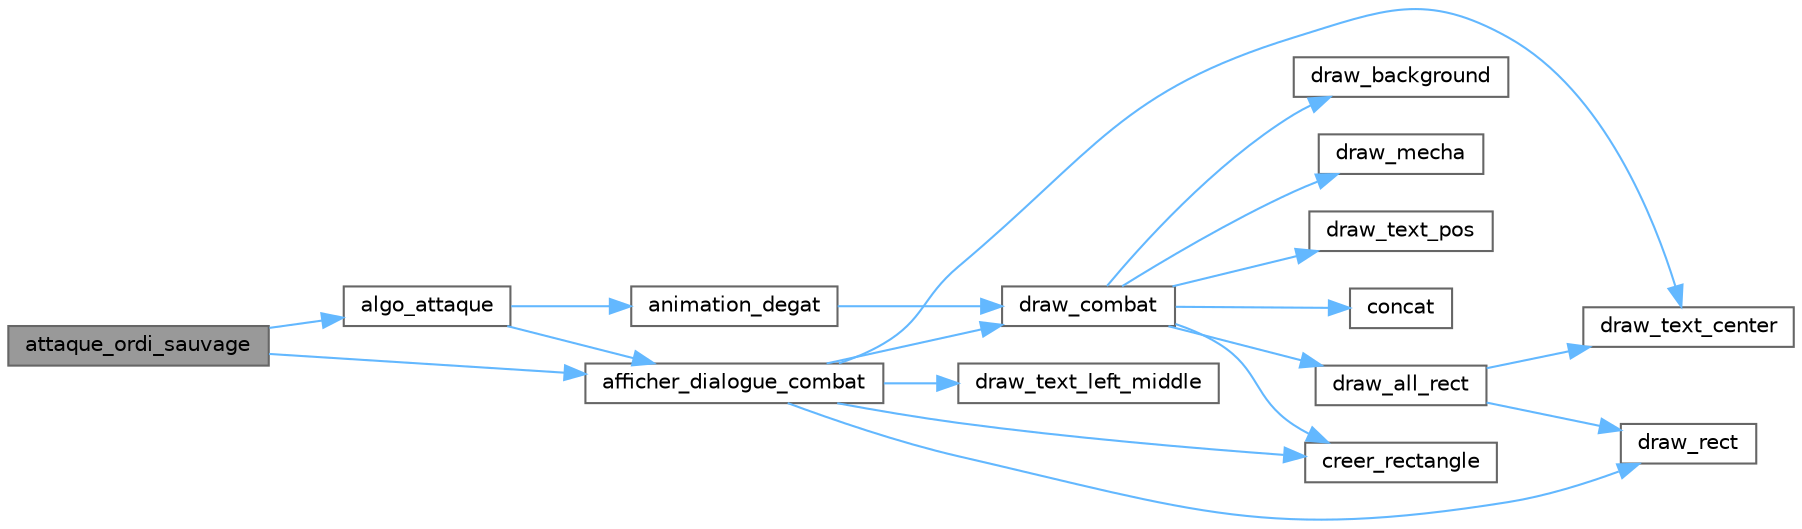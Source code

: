 digraph "attaque_ordi_sauvage"
{
 // LATEX_PDF_SIZE
  bgcolor="transparent";
  edge [fontname=Helvetica,fontsize=10,labelfontname=Helvetica,labelfontsize=10];
  node [fontname=Helvetica,fontsize=10,shape=box,height=0.2,width=0.4];
  rankdir="LR";
  Node1 [id="Node000001",label="attaque_ordi_sauvage",height=0.2,width=0.4,color="gray40", fillcolor="grey60", style="filled", fontcolor="black",tooltip="Gère l'attaque aléatoire d'un Mecha sauvage durant un combat contre le joueur."];
  Node1 -> Node2 [id="edge19_Node000001_Node000002",color="steelblue1",style="solid",tooltip=" "];
  Node2 [id="Node000002",label="afficher_dialogue_combat",height=0.2,width=0.4,color="grey40", fillcolor="white", style="filled",URL="$affichage_8c.html#a1091893e7df87a967b878919b232b0d5",tooltip="Affiche un dialogue interactif durant un combat entre deux Méchas."];
  Node2 -> Node3 [id="edge20_Node000002_Node000003",color="steelblue1",style="solid",tooltip=" "];
  Node3 [id="Node000003",label="creer_rectangle",height=0.2,width=0.4,color="grey40", fillcolor="white", style="filled",URL="$affichage_8c.html#a7290dad76779d8dd7f48366a16812be8",tooltip="Initialise un rectangle avec ses dimensions, sa couleur et un texte optionnel."];
  Node2 -> Node4 [id="edge21_Node000002_Node000004",color="steelblue1",style="solid",tooltip=" "];
  Node4 [id="Node000004",label="draw_combat",height=0.2,width=0.4,color="grey40", fillcolor="white", style="filled",URL="$combat_8c.html#a159b2a6408c605d1fc9432689f92e3cb",tooltip="Affiche à l'écran tous les éléments graphiques d'un combat entre deux Mechas."];
  Node4 -> Node5 [id="edge22_Node000004_Node000005",color="steelblue1",style="solid",tooltip=" "];
  Node5 [id="Node000005",label="concat",height=0.2,width=0.4,color="grey40", fillcolor="white", style="filled",URL="$affichage_8c.html#afc970416ff2ee1d9f8351a288625f23a",tooltip="Concatène un entier à la fin d'une chaîne de caractères."];
  Node4 -> Node3 [id="edge23_Node000004_Node000003",color="steelblue1",style="solid",tooltip=" "];
  Node4 -> Node6 [id="edge24_Node000004_Node000006",color="steelblue1",style="solid",tooltip=" "];
  Node6 [id="Node000006",label="draw_all_rect",height=0.2,width=0.4,color="grey40", fillcolor="white", style="filled",URL="$affichage_8c.html#a4f7e45e8554e8971bdba352cf9838405",tooltip="Dessine plusieurs rectangles avec leurs textes centrés."];
  Node6 -> Node7 [id="edge25_Node000006_Node000007",color="steelblue1",style="solid",tooltip=" "];
  Node7 [id="Node000007",label="draw_rect",height=0.2,width=0.4,color="grey40", fillcolor="white", style="filled",URL="$affichage_8c.html#ab542b24175a0231f8530346fc8ab790f",tooltip="Dessine un rectangle coloré et son texte associé si présent."];
  Node6 -> Node8 [id="edge26_Node000006_Node000008",color="steelblue1",style="solid",tooltip=" "];
  Node8 [id="Node000008",label="draw_text_center",height=0.2,width=0.4,color="grey40", fillcolor="white", style="filled",URL="$affichage_8c.html#a390da1c2cd15fd5355de26bd34b3d3dc",tooltip="Dessine du texte centré dans un rectangle, ligne par ligne si nécessaire."];
  Node4 -> Node9 [id="edge27_Node000004_Node000009",color="steelblue1",style="solid",tooltip=" "];
  Node9 [id="Node000009",label="draw_background",height=0.2,width=0.4,color="grey40", fillcolor="white", style="filled",URL="$affichage_8c.html#a3d385ca0396c4c2b3001371505a410e4",tooltip="Affiche l'arrière-plan (background) actuel du jeu."];
  Node4 -> Node10 [id="edge28_Node000004_Node000010",color="steelblue1",style="solid",tooltip=" "];
  Node10 [id="Node000010",label="draw_mecha",height=0.2,width=0.4,color="grey40", fillcolor="white", style="filled",URL="$affichage_8c.html#ae63215d67a18f635b3a1c2e1464a0a6f",tooltip="Dessine un Mécha à l'écran avec la texture correspondant à son orientation."];
  Node4 -> Node11 [id="edge29_Node000004_Node000011",color="steelblue1",style="solid",tooltip=" "];
  Node11 [id="Node000011",label="draw_text_pos",height=0.2,width=0.4,color="grey40", fillcolor="white", style="filled",URL="$affichage_8c.html#ac0e780352c4ab1739b9e31be92740c2d",tooltip="Dessine du texte à une position spécifique à l'écran, avec gestion des retours à la ligne."];
  Node2 -> Node7 [id="edge30_Node000002_Node000007",color="steelblue1",style="solid",tooltip=" "];
  Node2 -> Node8 [id="edge31_Node000002_Node000008",color="steelblue1",style="solid",tooltip=" "];
  Node2 -> Node12 [id="edge32_Node000002_Node000012",color="steelblue1",style="solid",tooltip=" "];
  Node12 [id="Node000012",label="draw_text_left_middle",height=0.2,width=0.4,color="grey40", fillcolor="white", style="filled",URL="$affichage_8c.html#ab54c358911a2ed823f20797846583531",tooltip="Dessine un texte centré verticalement et aligné à gauche dans un rectangle."];
  Node1 -> Node13 [id="edge33_Node000001_Node000013",color="steelblue1",style="solid",tooltip=" "];
  Node13 [id="Node000013",label="algo_attaque",height=0.2,width=0.4,color="grey40", fillcolor="white", style="filled",URL="$combat_8c.html#a8c19b3bf83d09e9fb4b596cd4ff45219",tooltip="Calcule et applique les effets d'une attaque lors d'un combat entre deux Mechas."];
  Node13 -> Node2 [id="edge34_Node000013_Node000002",color="steelblue1",style="solid",tooltip=" "];
  Node13 -> Node14 [id="edge35_Node000013_Node000014",color="steelblue1",style="solid",tooltip=" "];
  Node14 [id="Node000014",label="animation_degat",height=0.2,width=0.4,color="grey40", fillcolor="white", style="filled",URL="$combat_8c.html#ab9469ab4f84b56a27ef05848c4a78cb9",tooltip="Anime visuellement la diminution progressive des PV d'un Mecha durant un combat."];
  Node14 -> Node4 [id="edge36_Node000014_Node000004",color="steelblue1",style="solid",tooltip=" "];
}
